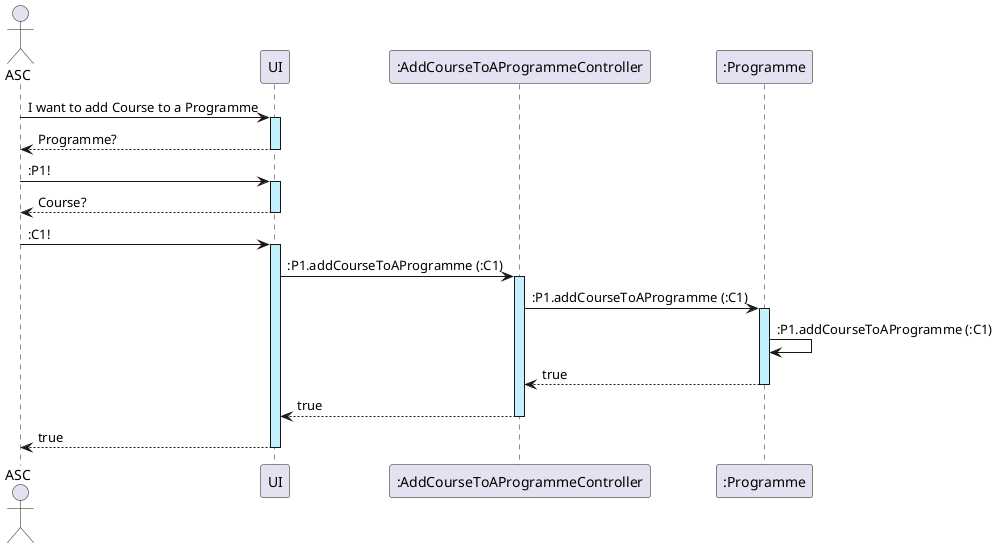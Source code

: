 @startuml
actor ASC

ASC -> UI ++ #application : I want to add Course to a Programme
UI --> ASC -- : Programme?
ASC -> UI ++ #application : :P1!
UI --> ASC -- : Course?
ASC -> UI ++ #application : :C1!

UI -> ":AddCourseToAProgrammeController" ++ #application : :P1.addCourseToAProgramme (:C1)

":AddCourseToAProgrammeController" -> ":Programme" ++ #application : :P1.addCourseToAProgramme (:C1)

":Programme" -> ":Programme"  #application : :P1.addCourseToAProgramme (:C1)

":Programme" --> ":AddCourseToAProgrammeController" --: true

":AddCourseToAProgrammeController" --> UI  --: true

UI --> ASC --: true

@enduml